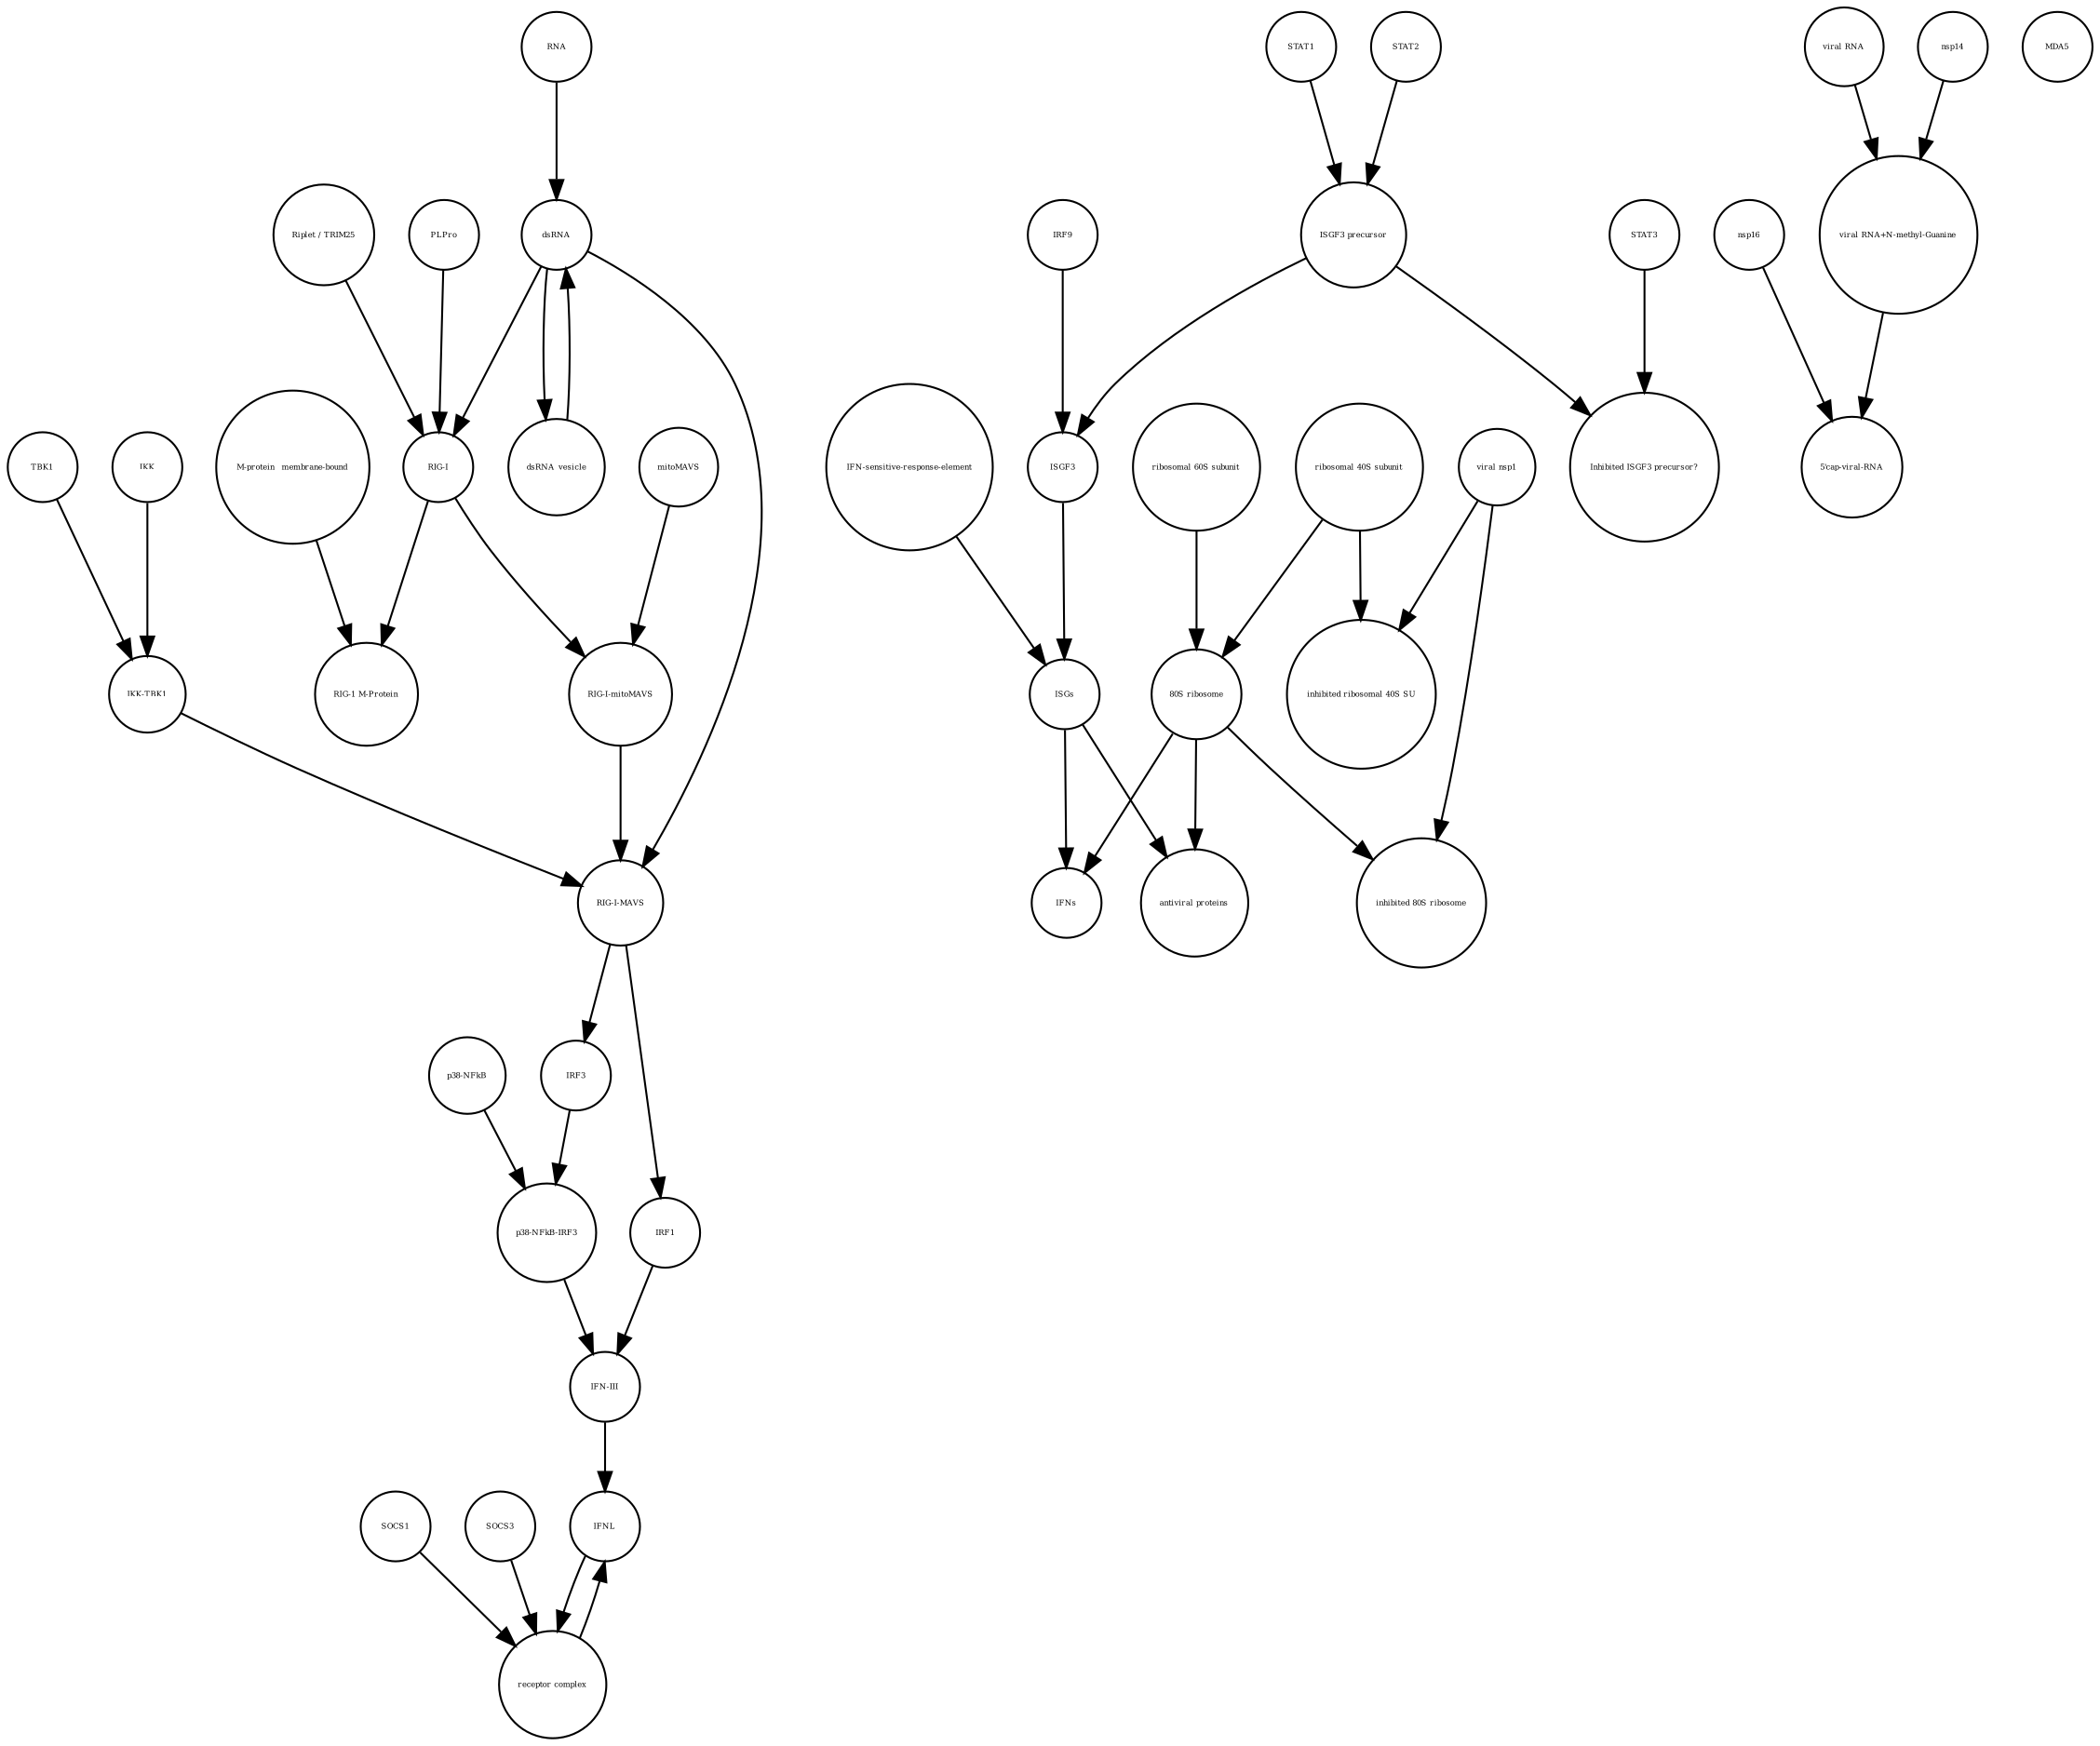 strict digraph  {
"IFN-III" [annotation="", bipartite=0, cls=macromolecule, fontsize=4, label="IFN-III", shape=circle];
"IFN-sensitive-response-element" [annotation="", bipartite=0, cls="nucleic acid feature", fontsize=4, label="IFN-sensitive-response-element", shape=circle];
"IKK-TBK1" [annotation="", bipartite=0, cls=complex, fontsize=4, label="IKK-TBK1", shape=circle];
RNA [annotation="", bipartite=0, cls="nucleic acid feature", fontsize=4, label=RNA, shape=circle];
STAT3 [annotation="", bipartite=0, cls=macromolecule, fontsize=4, label=STAT3, shape=circle];
STAT1 [annotation="", bipartite=0, cls=macromolecule, fontsize=4, label=STAT1, shape=circle];
"M-protein_ membrane-bound" [annotation="", bipartite=0, cls=macromolecule, fontsize=4, label="M-protein_ membrane-bound", shape=circle];
"inhibited ribosomal 40S SU" [annotation="urn_miriam_doi_10.1101%2F2020.05.18.102467", bipartite=0, cls=complex, fontsize=4, label="inhibited ribosomal 40S SU", shape=circle];
IRF1 [annotation="", bipartite=0, cls=macromolecule, fontsize=4, label=IRF1, shape=circle];
TBK1 [annotation="", bipartite=0, cls=macromolecule, fontsize=4, label=TBK1, shape=circle];
STAT2 [annotation="", bipartite=0, cls=macromolecule, fontsize=4, label=STAT2, shape=circle];
"ribosomal 60S subunit" [annotation="", bipartite=0, cls=complex, fontsize=4, label="ribosomal 60S subunit", shape=circle];
IFNL [annotation="", bipartite=0, cls=macromolecule, fontsize=4, label=IFNL, shape=circle];
IKK [annotation="", bipartite=0, cls=macromolecule, fontsize=4, label=IKK, shape=circle];
"viral RNA+N-methyl-Guanine" [annotation="", bipartite=0, cls="nucleic acid feature", fontsize=4, label="viral RNA+N-methyl-Guanine", shape=circle];
"p38-NFkB-IRF3" [annotation="", bipartite=0, cls=complex, fontsize=4, label="p38-NFkB-IRF3", shape=circle];
nsp16 [annotation="", bipartite=0, cls=macromolecule, fontsize=4, label=nsp16, shape=circle];
"RIG-I" [annotation="", bipartite=0, cls=macromolecule, fontsize=4, label="RIG-I", shape=circle];
IRF9 [annotation="", bipartite=0, cls=macromolecule, fontsize=4, label=IRF9, shape=circle];
"RIG-I-MAVS" [annotation="", bipartite=0, cls=complex, fontsize=4, label="RIG-I-MAVS", shape=circle];
"RIG-1 M-Protein" [annotation="", bipartite=0, cls=complex, fontsize=4, label="RIG-1 M-Protein", shape=circle];
"RIG-I-mitoMAVS" [annotation="", bipartite=0, cls=complex, fontsize=4, label="RIG-I-mitoMAVS", shape=circle];
"ribosomal 40S subunit" [annotation="", bipartite=0, cls=complex, fontsize=4, label="ribosomal 40S subunit", shape=circle];
mitoMAVS [annotation="", bipartite=0, cls=macromolecule, fontsize=4, label=mitoMAVS, shape=circle];
"antiviral proteins" [annotation="", bipartite=0, cls=macromolecule, fontsize=4, label="antiviral proteins", shape=circle];
"5'cap-viral-RNA" [annotation="", bipartite=0, cls="nucleic acid feature", fontsize=4, label="5'cap-viral-RNA", shape=circle];
"ISGF3 precursor" [annotation="", bipartite=0, cls=complex, fontsize=4, label="ISGF3 precursor", shape=circle];
ISGs [annotation="", bipartite=0, cls="nucleic acid feature", fontsize=4, label=ISGs, shape=circle];
"Inhibited ISGF3 precursor?" [annotation="", bipartite=0, cls=complex, fontsize=4, label="Inhibited ISGF3 precursor?", shape=circle];
"p38-NFkB" [annotation="", bipartite=0, cls=complex, fontsize=4, label="p38-NFkB", shape=circle];
"Riplet / TRIM25" [annotation="", bipartite=0, cls=macromolecule, fontsize=4, label="Riplet / TRIM25", shape=circle];
MDA5 [annotation="", bipartite=0, cls=macromolecule, fontsize=4, label=MDA5, shape=circle];
dsRNA_vesicle [annotation="", bipartite=0, cls="nucleic acid feature", fontsize=4, label=dsRNA_vesicle, shape=circle];
dsRNA [annotation="", bipartite=0, cls="nucleic acid feature", fontsize=4, label=dsRNA, shape=circle];
IRF3 [annotation="", bipartite=0, cls=macromolecule, fontsize=4, label=IRF3, shape=circle];
"viral RNA" [annotation="", bipartite=0, cls="nucleic acid feature", fontsize=4, label="viral RNA", shape=circle];
PLPro [annotation="", bipartite=0, cls=macromolecule, fontsize=4, label=PLPro, shape=circle];
"receptor complex" [annotation="", bipartite=0, cls=complex, fontsize=4, label="receptor complex", shape=circle];
SOCS1 [annotation="", bipartite=0, cls=macromolecule, fontsize=4, label=SOCS1, shape=circle];
"inhibited 80S ribosome" [annotation="", bipartite=0, cls=complex, fontsize=4, label="inhibited 80S ribosome", shape=circle];
SOCS3 [annotation="", bipartite=0, cls=macromolecule, fontsize=4, label=SOCS3, shape=circle];
ISGF3 [annotation="", bipartite=0, cls=complex, fontsize=4, label=ISGF3, shape=circle];
IFNs [annotation="", bipartite=0, cls=macromolecule, fontsize=4, label=IFNs, shape=circle];
"viral nsp1" [annotation="", bipartite=0, cls=macromolecule, fontsize=4, label="viral nsp1", shape=circle];
"80S ribosome" [annotation="", bipartite=0, cls=complex, fontsize=4, label="80S ribosome", shape=circle];
nsp14 [annotation="", bipartite=0, cls=macromolecule, fontsize=4, label=nsp14, shape=circle];
"IFN-III" -> IFNL  [annotation="", interaction_type=production];
"IFN-sensitive-response-element" -> ISGs  [annotation="", interaction_type=production];
"IKK-TBK1" -> "RIG-I-MAVS"  [annotation="", interaction_type=production];
RNA -> dsRNA  [annotation="", interaction_type=production];
STAT3 -> "Inhibited ISGF3 precursor?"  [annotation="", interaction_type=production];
STAT1 -> "ISGF3 precursor"  [annotation="", interaction_type=production];
"M-protein_ membrane-bound" -> "RIG-1 M-Protein"  [annotation="", interaction_type=production];
IRF1 -> "IFN-III"  [annotation="", interaction_type=stimulation];
TBK1 -> "IKK-TBK1"  [annotation="", interaction_type=production];
STAT2 -> "ISGF3 precursor"  [annotation="", interaction_type=production];
"ribosomal 60S subunit" -> "80S ribosome"  [annotation="", interaction_type=production];
IFNL -> "receptor complex"  [annotation="", interaction_type=stimulation];
IKK -> "IKK-TBK1"  [annotation="", interaction_type=production];
"viral RNA+N-methyl-Guanine" -> "5'cap-viral-RNA"  [annotation="", interaction_type=production];
"p38-NFkB-IRF3" -> "IFN-III"  [annotation="", interaction_type=stimulation];
nsp16 -> "5'cap-viral-RNA"  [annotation="urn_miriam_doi_10.1016%2Fj.chom.2020.05.008", interaction_type=catalysis];
"RIG-I" -> "RIG-I-mitoMAVS"  [annotation="", interaction_type=production];
"RIG-I" -> "RIG-1 M-Protein"  [annotation="", interaction_type=production];
IRF9 -> ISGF3  [annotation="", interaction_type=production];
"RIG-I-MAVS" -> IRF3  [annotation="", interaction_type=stimulation];
"RIG-I-MAVS" -> IRF1  [annotation="", interaction_type=catalysis];
"RIG-I-mitoMAVS" -> "RIG-I-MAVS"  [annotation="", interaction_type=production];
"ribosomal 40S subunit" -> "80S ribosome"  [annotation="", interaction_type=production];
"ribosomal 40S subunit" -> "inhibited ribosomal 40S SU"  [annotation="", interaction_type=production];
mitoMAVS -> "RIG-I-mitoMAVS"  [annotation="", interaction_type=production];
"ISGF3 precursor" -> "Inhibited ISGF3 precursor?"  [annotation="", interaction_type=production];
"ISGF3 precursor" -> ISGF3  [annotation="", interaction_type=production];
ISGs -> IFNs  [annotation="", interaction_type=production];
ISGs -> "antiviral proteins"  [annotation="", interaction_type=production];
"p38-NFkB" -> "p38-NFkB-IRF3"  [annotation="", interaction_type=production];
"Riplet / TRIM25" -> "RIG-I"  [annotation="", interaction_type=catalysis];
dsRNA_vesicle -> dsRNA  [annotation="", interaction_type=production];
dsRNA -> "RIG-I"  [annotation="", interaction_type="necessary stimulation"];
dsRNA -> dsRNA_vesicle  [annotation="", interaction_type=production];
dsRNA -> "RIG-I-MAVS"  [annotation="", interaction_type="necessary stimulation"];
IRF3 -> "p38-NFkB-IRF3"  [annotation="", interaction_type=production];
"viral RNA" -> "viral RNA+N-methyl-Guanine"  [annotation="", interaction_type=production];
PLPro -> "RIG-I"  [annotation="", interaction_type=catalysis];
"receptor complex" -> IFNL  [annotation="", interaction_type=production];
SOCS1 -> "receptor complex"  [annotation="", interaction_type=production];
SOCS3 -> "receptor complex"  [annotation="", interaction_type=production];
ISGF3 -> ISGs  [annotation="", interaction_type="necessary stimulation"];
"viral nsp1" -> "inhibited 80S ribosome"  [annotation="", interaction_type=production];
"viral nsp1" -> "inhibited ribosomal 40S SU"  [annotation="", interaction_type=production];
"80S ribosome" -> "inhibited 80S ribosome"  [annotation="", interaction_type=production];
"80S ribosome" -> IFNs  [annotation="", interaction_type=catalysis];
"80S ribosome" -> "antiviral proteins"  [annotation="", interaction_type=catalysis];
nsp14 -> "viral RNA+N-methyl-Guanine"  [annotation="", interaction_type=catalysis];
}
